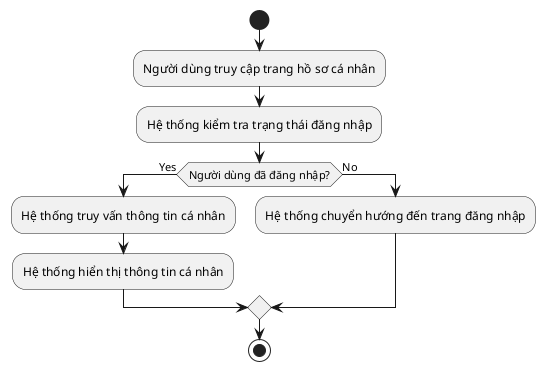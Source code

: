 @startuml   ViewProfile
start
:Người dùng truy cập trang hồ sơ cá nhân;
:Hệ thống kiểm tra trạng thái đăng nhập;
if (Người dùng đã đăng nhập?) then (Yes)
  :Hệ thống truy vấn thông tin cá nhân;
  :Hệ thống hiển thị thông tin cá nhân;
else (No)
  :Hệ thống chuyển hướng đến trang đăng nhập;
endif
stop
@enduml